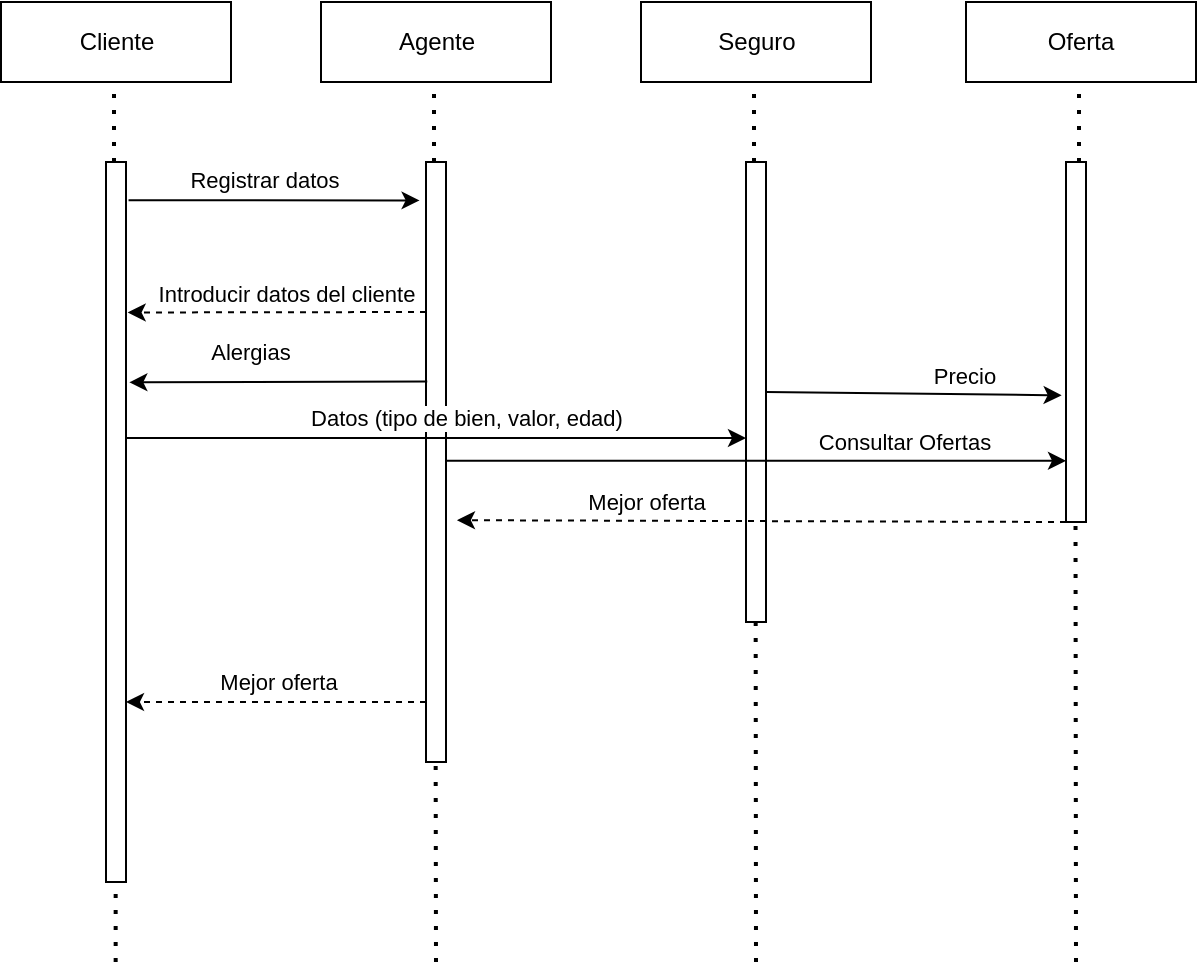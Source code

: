 <mxfile version="15.7.3" type="device"><diagram id="7uBZzimj5auPI6C1VnOS" name="Page-1"><mxGraphModel dx="657" dy="1249" grid="1" gridSize="10" guides="1" tooltips="1" connect="1" arrows="1" fold="1" page="1" pageScale="1" pageWidth="827" pageHeight="1169" math="0" shadow="0"><root><mxCell id="0"/><mxCell id="1" parent="0"/><mxCell id="6IAHUAkYJugnKLj7i1_F-1" value="" style="rounded=0;whiteSpace=wrap;html=1;fillColor=default;gradientDirection=west;" parent="1" vertex="1"><mxGeometry x="200" y="360" width="10" height="360" as="geometry"/></mxCell><mxCell id="6IAHUAkYJugnKLj7i1_F-2" value="" style="rounded=0;whiteSpace=wrap;html=1;" parent="1" vertex="1"><mxGeometry x="360" y="360" width="10" height="300" as="geometry"/></mxCell><mxCell id="6IAHUAkYJugnKLj7i1_F-10" value="" style="rounded=0;whiteSpace=wrap;html=1;" parent="1" vertex="1"><mxGeometry x="520" y="360" width="10" height="230" as="geometry"/></mxCell><mxCell id="6IAHUAkYJugnKLj7i1_F-15" value="" style="endArrow=none;dashed=1;html=1;dashPattern=1 3;strokeWidth=2;rounded=0;fillColor=#FFFFFF;" parent="1" edge="1"><mxGeometry width="50" height="50" relative="1" as="geometry"><mxPoint x="204" y="360" as="sourcePoint"/><mxPoint x="204" y="320" as="targetPoint"/></mxGeometry></mxCell><mxCell id="6IAHUAkYJugnKLj7i1_F-12" value="" style="rounded=0;whiteSpace=wrap;html=1;" parent="1" vertex="1"><mxGeometry x="680" y="360" width="10" height="180" as="geometry"/></mxCell><mxCell id="6IAHUAkYJugnKLj7i1_F-17" value="Cliente" style="rounded=0;whiteSpace=wrap;html=1;fillColor=default;gradientColor=none;gradientDirection=west;" parent="1" vertex="1"><mxGeometry x="147.5" y="280" width="115" height="40" as="geometry"/></mxCell><mxCell id="6IAHUAkYJugnKLj7i1_F-19" value="" style="endArrow=none;dashed=1;html=1;dashPattern=1 3;strokeWidth=2;rounded=0;fillColor=#FFFFFF;" parent="1" edge="1"><mxGeometry width="50" height="50" relative="1" as="geometry"><mxPoint x="364" y="360" as="sourcePoint"/><mxPoint x="364" y="320" as="targetPoint"/></mxGeometry></mxCell><mxCell id="6IAHUAkYJugnKLj7i1_F-20" value="Agente" style="rounded=0;whiteSpace=wrap;html=1;fillColor=default;gradientColor=none;gradientDirection=west;" parent="1" vertex="1"><mxGeometry x="307.5" y="280" width="115" height="40" as="geometry"/></mxCell><mxCell id="6IAHUAkYJugnKLj7i1_F-21" value="" style="endArrow=none;dashed=1;html=1;dashPattern=1 3;strokeWidth=2;rounded=0;fillColor=#FFFFFF;" parent="1" edge="1"><mxGeometry width="50" height="50" relative="1" as="geometry"><mxPoint x="524" y="360" as="sourcePoint"/><mxPoint x="524" y="320" as="targetPoint"/></mxGeometry></mxCell><mxCell id="6IAHUAkYJugnKLj7i1_F-22" value="Seguro" style="rounded=0;whiteSpace=wrap;html=1;fillColor=default;gradientColor=none;gradientDirection=west;" parent="1" vertex="1"><mxGeometry x="467.5" y="280" width="115" height="40" as="geometry"/></mxCell><mxCell id="6IAHUAkYJugnKLj7i1_F-23" value="" style="endArrow=none;dashed=1;html=1;dashPattern=1 3;strokeWidth=2;rounded=0;fillColor=#FFFFFF;" parent="1" edge="1"><mxGeometry width="50" height="50" relative="1" as="geometry"><mxPoint x="686.5" y="360" as="sourcePoint"/><mxPoint x="686.5" y="320" as="targetPoint"/></mxGeometry></mxCell><mxCell id="6IAHUAkYJugnKLj7i1_F-24" value="Oferta" style="rounded=0;whiteSpace=wrap;html=1;fillColor=default;gradientColor=none;gradientDirection=west;" parent="1" vertex="1"><mxGeometry x="630" y="280" width="115" height="40" as="geometry"/></mxCell><mxCell id="6IAHUAkYJugnKLj7i1_F-29" value="" style="endArrow=none;dashed=1;html=1;dashPattern=1 3;strokeWidth=2;rounded=0;fillColor=#FFFFFF;" parent="1" edge="1"><mxGeometry width="50" height="50" relative="1" as="geometry"><mxPoint x="204.83" y="760" as="sourcePoint"/><mxPoint x="204.83" y="720" as="targetPoint"/></mxGeometry></mxCell><mxCell id="6IAHUAkYJugnKLj7i1_F-30" value="" style="endArrow=none;dashed=1;html=1;dashPattern=1 3;strokeWidth=2;rounded=0;fillColor=#FFFFFF;" parent="1" edge="1"><mxGeometry width="50" height="50" relative="1" as="geometry"><mxPoint x="525" y="760" as="sourcePoint"/><mxPoint x="524.83" y="585" as="targetPoint"/></mxGeometry></mxCell><mxCell id="6IAHUAkYJugnKLj7i1_F-31" value="" style="endArrow=none;dashed=1;html=1;dashPattern=1 3;strokeWidth=2;rounded=0;fillColor=#FFFFFF;" parent="1" edge="1"><mxGeometry width="50" height="50" relative="1" as="geometry"><mxPoint x="365" y="760" as="sourcePoint"/><mxPoint x="364.83" y="660" as="targetPoint"/></mxGeometry></mxCell><mxCell id="6IAHUAkYJugnKLj7i1_F-33" value="" style="endArrow=none;dashed=1;html=1;dashPattern=1 3;strokeWidth=2;rounded=0;fillColor=#FFFFFF;" parent="1" edge="1"><mxGeometry width="50" height="50" relative="1" as="geometry"><mxPoint x="685" y="760" as="sourcePoint"/><mxPoint x="684.76" y="540" as="targetPoint"/></mxGeometry></mxCell><mxCell id="6IAHUAkYJugnKLj7i1_F-38" value="" style="endArrow=classic;html=1;rounded=0;fillColor=#FFFFFF;exitX=1.128;exitY=0.053;exitDx=0;exitDy=0;exitPerimeter=0;entryX=-0.321;entryY=0.064;entryDx=0;entryDy=0;entryPerimeter=0;" parent="1" source="6IAHUAkYJugnKLj7i1_F-1" edge="1" target="6IAHUAkYJugnKLj7i1_F-2"><mxGeometry width="50" height="50" relative="1" as="geometry"><mxPoint x="180" y="560" as="sourcePoint"/><mxPoint x="360" y="399" as="targetPoint"/></mxGeometry></mxCell><mxCell id="UNAnhBnKvQjF67OQAN5F-1" value="Registrar datos" style="edgeLabel;html=1;align=center;verticalAlign=middle;resizable=0;points=[];" vertex="1" connectable="0" parent="6IAHUAkYJugnKLj7i1_F-38"><mxGeometry x="0.301" relative="1" as="geometry"><mxPoint x="-27" y="-10" as="offset"/></mxGeometry></mxCell><mxCell id="6IAHUAkYJugnKLj7i1_F-39" value="" style="endArrow=classic;html=1;rounded=0;fillColor=#FFFFFF;entryX=-0.218;entryY=0.648;entryDx=0;entryDy=0;exitX=1;exitY=0.5;exitDx=0;exitDy=0;entryPerimeter=0;" parent="1" source="6IAHUAkYJugnKLj7i1_F-10" target="6IAHUAkYJugnKLj7i1_F-12" edge="1"><mxGeometry width="50" height="50" relative="1" as="geometry"><mxPoint x="530" y="540" as="sourcePoint"/><mxPoint x="420" y="490" as="targetPoint"/><Array as="points"/></mxGeometry></mxCell><mxCell id="6IAHUAkYJugnKLj7i1_F-49" value="Precio" style="edgeLabel;html=1;align=center;verticalAlign=middle;resizable=0;points=[];" parent="6IAHUAkYJugnKLj7i1_F-39" vertex="1" connectable="0"><mxGeometry x="0.326" y="1" relative="1" as="geometry"><mxPoint x="1" y="-8" as="offset"/></mxGeometry></mxCell><mxCell id="6IAHUAkYJugnKLj7i1_F-40" value="" style="endArrow=classic;html=1;rounded=0;fillColor=#FFFFFF;" parent="1" edge="1"><mxGeometry width="50" height="50" relative="1" as="geometry"><mxPoint x="210" y="498" as="sourcePoint"/><mxPoint x="520" y="498" as="targetPoint"/></mxGeometry></mxCell><mxCell id="6IAHUAkYJugnKLj7i1_F-42" value="Datos (tipo de bien, valor, edad)" style="edgeLabel;html=1;align=center;verticalAlign=middle;resizable=0;points=[];" parent="6IAHUAkYJugnKLj7i1_F-40" vertex="1" connectable="0"><mxGeometry x="0.478" y="3" relative="1" as="geometry"><mxPoint x="-59" y="-7" as="offset"/></mxGeometry></mxCell><mxCell id="6IAHUAkYJugnKLj7i1_F-43" value="" style="endArrow=classic;html=1;rounded=0;fillColor=#FFFFFF;exitX=0.062;exitY=0.366;exitDx=0;exitDy=0;exitPerimeter=0;entryX=1.167;entryY=0.306;entryDx=0;entryDy=0;entryPerimeter=0;" parent="1" source="6IAHUAkYJugnKLj7i1_F-2" target="6IAHUAkYJugnKLj7i1_F-1" edge="1"><mxGeometry width="50" height="50" relative="1" as="geometry"><mxPoint x="330" y="540" as="sourcePoint"/><mxPoint x="380" y="490" as="targetPoint"/></mxGeometry></mxCell><mxCell id="6IAHUAkYJugnKLj7i1_F-45" value="Alergias" style="edgeLabel;html=1;align=center;verticalAlign=middle;resizable=0;points=[];" parent="6IAHUAkYJugnKLj7i1_F-43" vertex="1" connectable="0"><mxGeometry x="-0.245" y="-3" relative="1" as="geometry"><mxPoint x="-33" y="-12" as="offset"/></mxGeometry></mxCell><mxCell id="6IAHUAkYJugnKLj7i1_F-47" value="" style="endArrow=classic;html=1;rounded=0;fillColor=#FFFFFF;entryX=1.083;entryY=0.209;entryDx=0;entryDy=0;exitX=0;exitY=0.25;exitDx=0;exitDy=0;dashed=1;entryPerimeter=0;" parent="1" source="6IAHUAkYJugnKLj7i1_F-2" target="6IAHUAkYJugnKLj7i1_F-1" edge="1"><mxGeometry width="50" height="50" relative="1" as="geometry"><mxPoint x="350" y="639" as="sourcePoint"/><mxPoint x="380" y="490" as="targetPoint"/></mxGeometry></mxCell><mxCell id="6IAHUAkYJugnKLj7i1_F-48" value="Introducir datos del cliente" style="edgeLabel;html=1;align=center;verticalAlign=middle;resizable=0;points=[];" parent="6IAHUAkYJugnKLj7i1_F-47" vertex="1" connectable="0"><mxGeometry x="-0.169" y="1" relative="1" as="geometry"><mxPoint x="-8" y="-10" as="offset"/></mxGeometry></mxCell><mxCell id="6IAHUAkYJugnKLj7i1_F-50" value="" style="endArrow=classic;html=1;rounded=0;dashed=1;fillColor=#FFFFFF;exitX=0;exitY=1;exitDx=0;exitDy=0;entryX=1.547;entryY=0.597;entryDx=0;entryDy=0;entryPerimeter=0;" parent="1" source="6IAHUAkYJugnKLj7i1_F-12" target="6IAHUAkYJugnKLj7i1_F-2" edge="1"><mxGeometry width="50" height="50" relative="1" as="geometry"><mxPoint x="560" y="560" as="sourcePoint"/><mxPoint x="610" y="510" as="targetPoint"/></mxGeometry></mxCell><mxCell id="6IAHUAkYJugnKLj7i1_F-51" value="Mejor oferta" style="edgeLabel;html=1;align=center;verticalAlign=middle;resizable=0;points=[];" parent="6IAHUAkYJugnKLj7i1_F-50" vertex="1" connectable="0"><mxGeometry x="-0.172" y="-1" relative="1" as="geometry"><mxPoint x="-84" y="-9" as="offset"/></mxGeometry></mxCell><mxCell id="UNAnhBnKvQjF67OQAN5F-3" value="" style="endArrow=classic;html=1;rounded=0;fillColor=#FFFFFF;" edge="1" parent="1"><mxGeometry width="50" height="50" relative="1" as="geometry"><mxPoint x="370" y="509.41" as="sourcePoint"/><mxPoint x="680" y="509.41" as="targetPoint"/></mxGeometry></mxCell><mxCell id="UNAnhBnKvQjF67OQAN5F-4" value="Consultar Ofertas" style="edgeLabel;html=1;align=center;verticalAlign=middle;resizable=0;points=[];" vertex="1" connectable="0" parent="UNAnhBnKvQjF67OQAN5F-3"><mxGeometry x="0.478" y="3" relative="1" as="geometry"><mxPoint y="-7" as="offset"/></mxGeometry></mxCell><mxCell id="UNAnhBnKvQjF67OQAN5F-5" value="" style="endArrow=classic;html=1;rounded=0;dashed=1;fillColor=#FFFFFF;entryX=1;entryY=0.75;entryDx=0;entryDy=0;exitX=0;exitY=0.9;exitDx=0;exitDy=0;exitPerimeter=0;" edge="1" parent="1" source="6IAHUAkYJugnKLj7i1_F-2" target="6IAHUAkYJugnKLj7i1_F-1"><mxGeometry width="50" height="50" relative="1" as="geometry"><mxPoint x="350" y="630" as="sourcePoint"/><mxPoint x="385.47" y="549.1" as="targetPoint"/></mxGeometry></mxCell><mxCell id="UNAnhBnKvQjF67OQAN5F-6" value="Mejor oferta" style="edgeLabel;html=1;align=center;verticalAlign=middle;resizable=0;points=[];" vertex="1" connectable="0" parent="UNAnhBnKvQjF67OQAN5F-5"><mxGeometry x="-0.172" y="-1" relative="1" as="geometry"><mxPoint x="-12" y="-9" as="offset"/></mxGeometry></mxCell></root></mxGraphModel></diagram></mxfile>